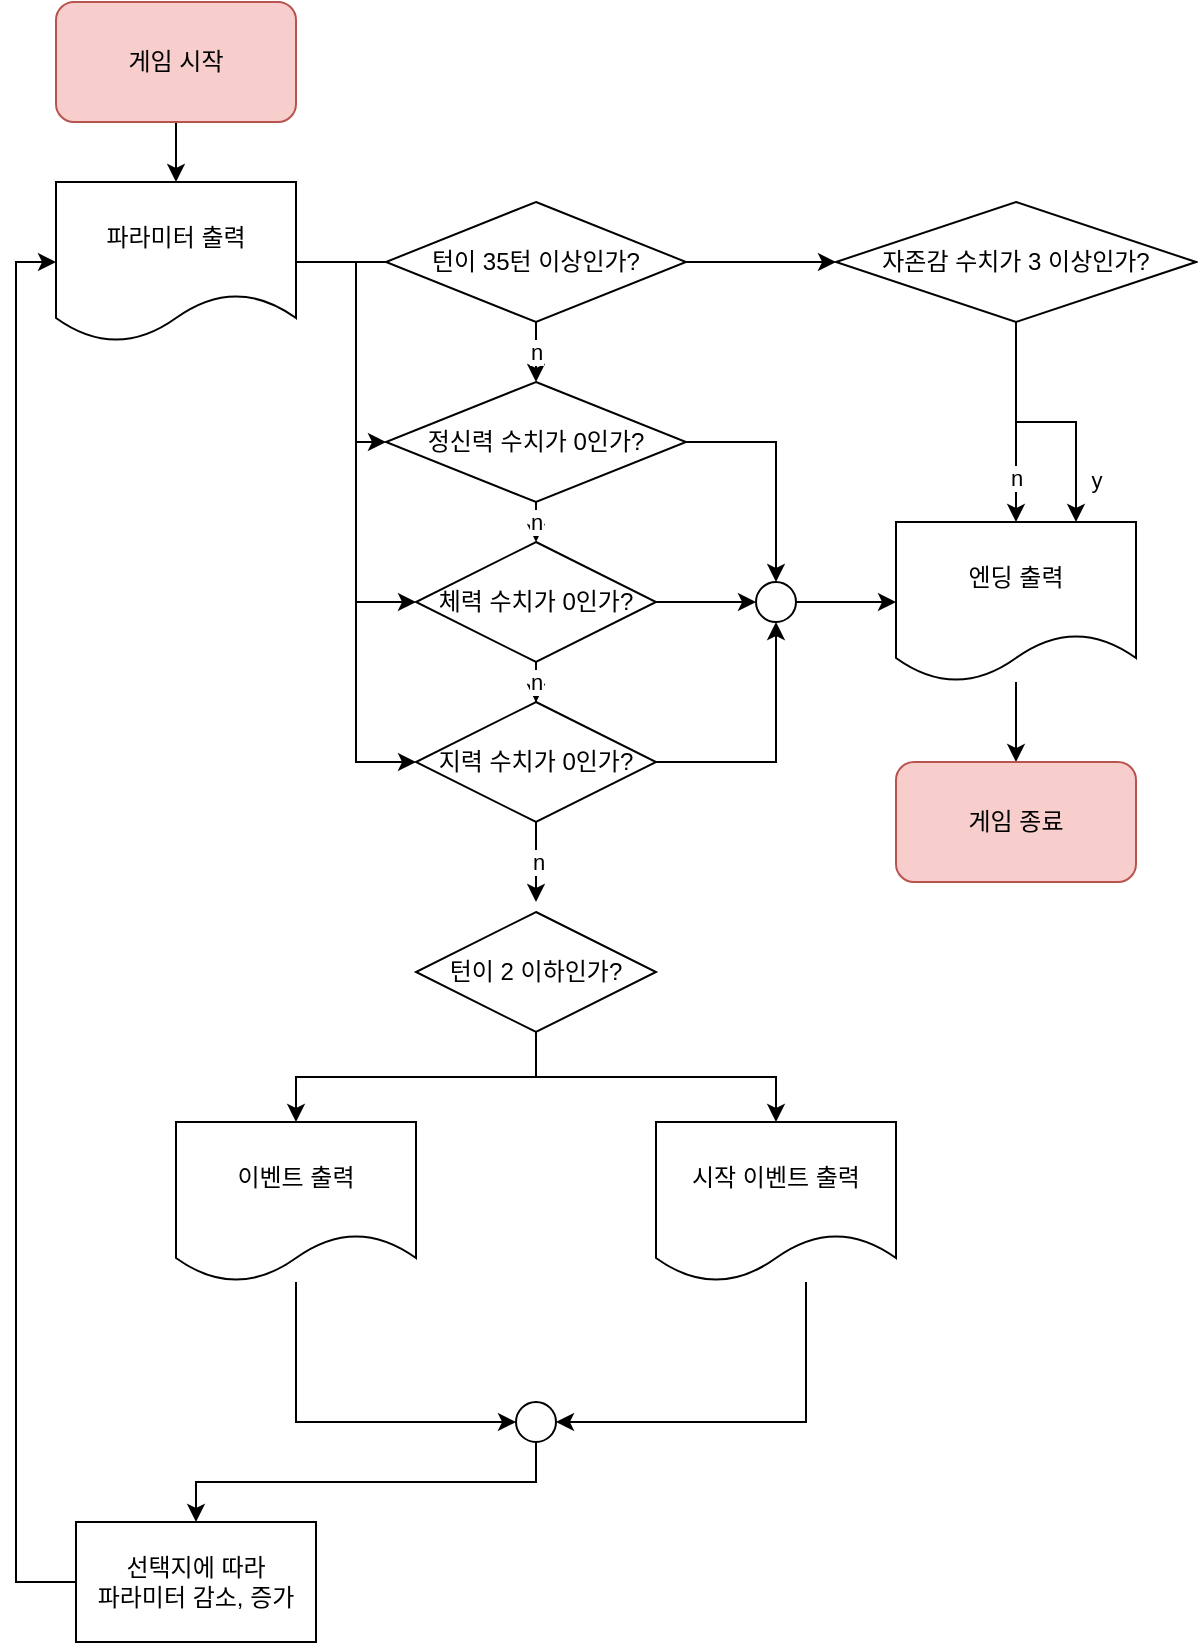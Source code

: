 <mxfile version="18.2.0" type="github">
  <diagram id="TJaeVOELqCG4pDXhmzMv" name="Page-1">
    <mxGraphModel dx="1737" dy="962" grid="1" gridSize="10" guides="1" tooltips="1" connect="1" arrows="1" fold="1" page="1" pageScale="1" pageWidth="827" pageHeight="1169" math="0" shadow="0">
      <root>
        <mxCell id="0" />
        <mxCell id="1" parent="0" />
        <mxCell id="wMz71M8g8H_Ko_5TOCzP-11" style="edgeStyle=orthogonalEdgeStyle;rounded=0;orthogonalLoop=1;jettySize=auto;html=1;entryX=0.5;entryY=0;entryDx=0;entryDy=0;" edge="1" parent="1" source="wMz71M8g8H_Ko_5TOCzP-2" target="wMz71M8g8H_Ko_5TOCzP-6">
          <mxGeometry relative="1" as="geometry" />
        </mxCell>
        <mxCell id="wMz71M8g8H_Ko_5TOCzP-2" value="게임 시작" style="rounded=1;whiteSpace=wrap;html=1;fillColor=#f8cecc;strokeColor=#b85450;" vertex="1" parent="1">
          <mxGeometry x="-680" y="140" width="120" height="60" as="geometry" />
        </mxCell>
        <mxCell id="wMz71M8g8H_Ko_5TOCzP-19" style="edgeStyle=orthogonalEdgeStyle;rounded=0;orthogonalLoop=1;jettySize=auto;html=1;entryX=0;entryY=0.5;entryDx=0;entryDy=0;" edge="1" parent="1" source="wMz71M8g8H_Ko_5TOCzP-6" target="wMz71M8g8H_Ko_5TOCzP-7">
          <mxGeometry relative="1" as="geometry" />
        </mxCell>
        <mxCell id="wMz71M8g8H_Ko_5TOCzP-20" style="edgeStyle=orthogonalEdgeStyle;rounded=0;orthogonalLoop=1;jettySize=auto;html=1;entryX=0;entryY=0.5;entryDx=0;entryDy=0;" edge="1" parent="1" source="wMz71M8g8H_Ko_5TOCzP-6" target="wMz71M8g8H_Ko_5TOCzP-13">
          <mxGeometry relative="1" as="geometry" />
        </mxCell>
        <mxCell id="wMz71M8g8H_Ko_5TOCzP-21" style="edgeStyle=orthogonalEdgeStyle;rounded=0;orthogonalLoop=1;jettySize=auto;html=1;exitX=1;exitY=0.5;exitDx=0;exitDy=0;entryX=0.083;entryY=0.44;entryDx=0;entryDy=0;entryPerimeter=0;" edge="1" parent="1" source="wMz71M8g8H_Ko_5TOCzP-6" target="wMz71M8g8H_Ko_5TOCzP-8">
          <mxGeometry relative="1" as="geometry">
            <Array as="points">
              <mxPoint x="-487" y="270" />
            </Array>
          </mxGeometry>
        </mxCell>
        <mxCell id="wMz71M8g8H_Ko_5TOCzP-32" style="edgeStyle=orthogonalEdgeStyle;rounded=0;orthogonalLoop=1;jettySize=auto;html=1;exitX=1;exitY=0.5;exitDx=0;exitDy=0;entryX=0;entryY=0.5;entryDx=0;entryDy=0;" edge="1" parent="1" source="wMz71M8g8H_Ko_5TOCzP-6" target="wMz71M8g8H_Ko_5TOCzP-12">
          <mxGeometry relative="1" as="geometry">
            <Array as="points">
              <mxPoint x="-530" y="270" />
              <mxPoint x="-530" y="360" />
            </Array>
          </mxGeometry>
        </mxCell>
        <mxCell id="wMz71M8g8H_Ko_5TOCzP-6" value="파라미터 출력" style="shape=document;whiteSpace=wrap;html=1;boundedLbl=1;" vertex="1" parent="1">
          <mxGeometry x="-680" y="230" width="120" height="80" as="geometry" />
        </mxCell>
        <mxCell id="wMz71M8g8H_Ko_5TOCzP-29" style="edgeStyle=orthogonalEdgeStyle;rounded=0;orthogonalLoop=1;jettySize=auto;html=1;entryX=0;entryY=0.5;entryDx=0;entryDy=0;" edge="1" parent="1" source="wMz71M8g8H_Ko_5TOCzP-7" target="wMz71M8g8H_Ko_5TOCzP-27">
          <mxGeometry relative="1" as="geometry" />
        </mxCell>
        <mxCell id="wMz71M8g8H_Ko_5TOCzP-38" style="edgeStyle=orthogonalEdgeStyle;rounded=0;orthogonalLoop=1;jettySize=auto;html=1;exitX=0.5;exitY=1;exitDx=0;exitDy=0;entryX=0.5;entryY=0;entryDx=0;entryDy=0;" edge="1" parent="1" source="wMz71M8g8H_Ko_5TOCzP-7" target="wMz71M8g8H_Ko_5TOCzP-13">
          <mxGeometry relative="1" as="geometry" />
        </mxCell>
        <mxCell id="wMz71M8g8H_Ko_5TOCzP-40" value="n" style="edgeStyle=orthogonalEdgeStyle;rounded=0;orthogonalLoop=1;jettySize=auto;html=1;" edge="1" parent="1" source="wMz71M8g8H_Ko_5TOCzP-7" target="wMz71M8g8H_Ko_5TOCzP-13">
          <mxGeometry relative="1" as="geometry" />
        </mxCell>
        <mxCell id="wMz71M8g8H_Ko_5TOCzP-7" value="체력 수치가 0인가?" style="rhombus;whiteSpace=wrap;html=1;" vertex="1" parent="1">
          <mxGeometry x="-500" y="410" width="120" height="60" as="geometry" />
        </mxCell>
        <mxCell id="wMz71M8g8H_Ko_5TOCzP-22" style="edgeStyle=orthogonalEdgeStyle;rounded=0;orthogonalLoop=1;jettySize=auto;html=1;exitX=1;exitY=0.5;exitDx=0;exitDy=0;entryX=0;entryY=0.5;entryDx=0;entryDy=0;" edge="1" parent="1" source="wMz71M8g8H_Ko_5TOCzP-8" target="wMz71M8g8H_Ko_5TOCzP-9">
          <mxGeometry relative="1" as="geometry" />
        </mxCell>
        <mxCell id="wMz71M8g8H_Ko_5TOCzP-36" value="n" style="edgeStyle=orthogonalEdgeStyle;rounded=0;orthogonalLoop=1;jettySize=auto;html=1;exitX=0.5;exitY=1;exitDx=0;exitDy=0;entryX=0.5;entryY=0;entryDx=0;entryDy=0;" edge="1" parent="1" source="wMz71M8g8H_Ko_5TOCzP-8" target="wMz71M8g8H_Ko_5TOCzP-12">
          <mxGeometry relative="1" as="geometry" />
        </mxCell>
        <mxCell id="wMz71M8g8H_Ko_5TOCzP-8" value="턴이 35턴 이상인가?" style="rhombus;whiteSpace=wrap;html=1;" vertex="1" parent="1">
          <mxGeometry x="-515" y="240" width="150" height="60" as="geometry" />
        </mxCell>
        <mxCell id="wMz71M8g8H_Ko_5TOCzP-33" value="n" style="edgeStyle=orthogonalEdgeStyle;rounded=0;orthogonalLoop=1;jettySize=auto;html=1;entryX=0.5;entryY=0;entryDx=0;entryDy=0;" edge="1" parent="1" source="wMz71M8g8H_Ko_5TOCzP-9" target="wMz71M8g8H_Ko_5TOCzP-14">
          <mxGeometry x="0.556" relative="1" as="geometry">
            <mxPoint as="offset" />
          </mxGeometry>
        </mxCell>
        <mxCell id="wMz71M8g8H_Ko_5TOCzP-34" value="y" style="edgeStyle=orthogonalEdgeStyle;rounded=0;orthogonalLoop=1;jettySize=auto;html=1;exitX=0.5;exitY=1;exitDx=0;exitDy=0;entryX=0.75;entryY=0;entryDx=0;entryDy=0;" edge="1" parent="1" source="wMz71M8g8H_Ko_5TOCzP-9" target="wMz71M8g8H_Ko_5TOCzP-14">
          <mxGeometry x="0.667" y="10" relative="1" as="geometry">
            <mxPoint as="offset" />
          </mxGeometry>
        </mxCell>
        <mxCell id="wMz71M8g8H_Ko_5TOCzP-9" value="자존감 수치가 3 이상인가?" style="rhombus;whiteSpace=wrap;html=1;" vertex="1" parent="1">
          <mxGeometry x="-290" y="240" width="180" height="60" as="geometry" />
        </mxCell>
        <mxCell id="wMz71M8g8H_Ko_5TOCzP-28" style="edgeStyle=orthogonalEdgeStyle;rounded=0;orthogonalLoop=1;jettySize=auto;html=1;entryX=0.5;entryY=0;entryDx=0;entryDy=0;" edge="1" parent="1" source="wMz71M8g8H_Ko_5TOCzP-12" target="wMz71M8g8H_Ko_5TOCzP-27">
          <mxGeometry relative="1" as="geometry" />
        </mxCell>
        <mxCell id="wMz71M8g8H_Ko_5TOCzP-37" value="n" style="edgeStyle=orthogonalEdgeStyle;rounded=0;orthogonalLoop=1;jettySize=auto;html=1;exitX=0.5;exitY=1;exitDx=0;exitDy=0;entryX=0.5;entryY=0;entryDx=0;entryDy=0;" edge="1" parent="1" source="wMz71M8g8H_Ko_5TOCzP-12" target="wMz71M8g8H_Ko_5TOCzP-7">
          <mxGeometry relative="1" as="geometry" />
        </mxCell>
        <mxCell id="wMz71M8g8H_Ko_5TOCzP-12" value="정신력 수치가 0인가?" style="rhombus;whiteSpace=wrap;html=1;" vertex="1" parent="1">
          <mxGeometry x="-515" y="330" width="150" height="60" as="geometry" />
        </mxCell>
        <mxCell id="wMz71M8g8H_Ko_5TOCzP-30" style="edgeStyle=orthogonalEdgeStyle;rounded=0;orthogonalLoop=1;jettySize=auto;html=1;entryX=0.5;entryY=1;entryDx=0;entryDy=0;" edge="1" parent="1" source="wMz71M8g8H_Ko_5TOCzP-13" target="wMz71M8g8H_Ko_5TOCzP-27">
          <mxGeometry relative="1" as="geometry" />
        </mxCell>
        <mxCell id="wMz71M8g8H_Ko_5TOCzP-39" value="n" style="edgeStyle=orthogonalEdgeStyle;rounded=0;orthogonalLoop=1;jettySize=auto;html=1;exitX=0.5;exitY=1;exitDx=0;exitDy=0;" edge="1" parent="1" source="wMz71M8g8H_Ko_5TOCzP-13">
          <mxGeometry relative="1" as="geometry">
            <mxPoint x="-440" y="590" as="targetPoint" />
          </mxGeometry>
        </mxCell>
        <mxCell id="wMz71M8g8H_Ko_5TOCzP-13" value="지력 수치가 0인가?" style="rhombus;whiteSpace=wrap;html=1;" vertex="1" parent="1">
          <mxGeometry x="-500" y="490" width="120" height="60" as="geometry" />
        </mxCell>
        <mxCell id="wMz71M8g8H_Ko_5TOCzP-43" style="edgeStyle=orthogonalEdgeStyle;rounded=0;orthogonalLoop=1;jettySize=auto;html=1;entryX=0.5;entryY=0;entryDx=0;entryDy=0;" edge="1" parent="1" source="wMz71M8g8H_Ko_5TOCzP-14" target="wMz71M8g8H_Ko_5TOCzP-42">
          <mxGeometry relative="1" as="geometry" />
        </mxCell>
        <mxCell id="wMz71M8g8H_Ko_5TOCzP-14" value="엔딩 출력" style="shape=document;whiteSpace=wrap;html=1;boundedLbl=1;" vertex="1" parent="1">
          <mxGeometry x="-260" y="400" width="120" height="80" as="geometry" />
        </mxCell>
        <mxCell id="wMz71M8g8H_Ko_5TOCzP-31" value="" style="edgeStyle=orthogonalEdgeStyle;rounded=0;orthogonalLoop=1;jettySize=auto;html=1;" edge="1" parent="1" source="wMz71M8g8H_Ko_5TOCzP-27" target="wMz71M8g8H_Ko_5TOCzP-14">
          <mxGeometry relative="1" as="geometry" />
        </mxCell>
        <mxCell id="wMz71M8g8H_Ko_5TOCzP-27" value="" style="ellipse;whiteSpace=wrap;html=1;aspect=fixed;" vertex="1" parent="1">
          <mxGeometry x="-330" y="430" width="20" height="20" as="geometry" />
        </mxCell>
        <mxCell id="wMz71M8g8H_Ko_5TOCzP-42" value="게임 종료" style="rounded=1;whiteSpace=wrap;html=1;fillColor=#f8cecc;strokeColor=#b85450;" vertex="1" parent="1">
          <mxGeometry x="-260" y="520" width="120" height="60" as="geometry" />
        </mxCell>
        <mxCell id="wMz71M8g8H_Ko_5TOCzP-54" style="edgeStyle=orthogonalEdgeStyle;rounded=0;orthogonalLoop=1;jettySize=auto;html=1;entryX=0;entryY=0.5;entryDx=0;entryDy=0;" edge="1" parent="1" source="wMz71M8g8H_Ko_5TOCzP-44" target="wMz71M8g8H_Ko_5TOCzP-53">
          <mxGeometry relative="1" as="geometry">
            <Array as="points">
              <mxPoint x="-560" y="850" />
            </Array>
          </mxGeometry>
        </mxCell>
        <mxCell id="wMz71M8g8H_Ko_5TOCzP-44" value="이벤트 출력" style="shape=document;whiteSpace=wrap;html=1;boundedLbl=1;" vertex="1" parent="1">
          <mxGeometry x="-620" y="700" width="120" height="80" as="geometry" />
        </mxCell>
        <mxCell id="wMz71M8g8H_Ko_5TOCzP-47" style="edgeStyle=orthogonalEdgeStyle;rounded=0;orthogonalLoop=1;jettySize=auto;html=1;exitX=0.5;exitY=1;exitDx=0;exitDy=0;entryX=0.5;entryY=0;entryDx=0;entryDy=0;" edge="1" parent="1" source="wMz71M8g8H_Ko_5TOCzP-45" target="wMz71M8g8H_Ko_5TOCzP-46">
          <mxGeometry relative="1" as="geometry" />
        </mxCell>
        <mxCell id="wMz71M8g8H_Ko_5TOCzP-48" style="edgeStyle=orthogonalEdgeStyle;rounded=0;orthogonalLoop=1;jettySize=auto;html=1;entryX=0.5;entryY=0;entryDx=0;entryDy=0;" edge="1" parent="1" source="wMz71M8g8H_Ko_5TOCzP-45" target="wMz71M8g8H_Ko_5TOCzP-44">
          <mxGeometry relative="1" as="geometry" />
        </mxCell>
        <mxCell id="wMz71M8g8H_Ko_5TOCzP-45" value="턴이 2 이하인가?" style="rhombus;whiteSpace=wrap;html=1;" vertex="1" parent="1">
          <mxGeometry x="-500" y="595" width="120" height="60" as="geometry" />
        </mxCell>
        <mxCell id="wMz71M8g8H_Ko_5TOCzP-55" style="edgeStyle=orthogonalEdgeStyle;rounded=0;orthogonalLoop=1;jettySize=auto;html=1;entryX=1;entryY=0.5;entryDx=0;entryDy=0;" edge="1" parent="1" source="wMz71M8g8H_Ko_5TOCzP-46" target="wMz71M8g8H_Ko_5TOCzP-53">
          <mxGeometry relative="1" as="geometry">
            <Array as="points">
              <mxPoint x="-305" y="850" />
            </Array>
          </mxGeometry>
        </mxCell>
        <mxCell id="wMz71M8g8H_Ko_5TOCzP-46" value="시작 이벤트 출력" style="shape=document;whiteSpace=wrap;html=1;boundedLbl=1;" vertex="1" parent="1">
          <mxGeometry x="-380" y="700" width="120" height="80" as="geometry" />
        </mxCell>
        <mxCell id="wMz71M8g8H_Ko_5TOCzP-57" style="edgeStyle=orthogonalEdgeStyle;rounded=0;orthogonalLoop=1;jettySize=auto;html=1;exitX=0.5;exitY=1;exitDx=0;exitDy=0;entryX=0.5;entryY=0;entryDx=0;entryDy=0;" edge="1" parent="1" source="wMz71M8g8H_Ko_5TOCzP-53" target="wMz71M8g8H_Ko_5TOCzP-56">
          <mxGeometry relative="1" as="geometry" />
        </mxCell>
        <mxCell id="wMz71M8g8H_Ko_5TOCzP-53" value="" style="ellipse;whiteSpace=wrap;html=1;aspect=fixed;" vertex="1" parent="1">
          <mxGeometry x="-450" y="840" width="20" height="20" as="geometry" />
        </mxCell>
        <mxCell id="wMz71M8g8H_Ko_5TOCzP-59" style="edgeStyle=orthogonalEdgeStyle;rounded=0;orthogonalLoop=1;jettySize=auto;html=1;entryX=0;entryY=0.5;entryDx=0;entryDy=0;" edge="1" parent="1" source="wMz71M8g8H_Ko_5TOCzP-56" target="wMz71M8g8H_Ko_5TOCzP-6">
          <mxGeometry relative="1" as="geometry">
            <Array as="points">
              <mxPoint x="-700" y="930" />
              <mxPoint x="-700" y="270" />
            </Array>
          </mxGeometry>
        </mxCell>
        <mxCell id="wMz71M8g8H_Ko_5TOCzP-56" value="선택지에 따라&lt;br&gt;파라미터 감소, 증가" style="rounded=0;whiteSpace=wrap;html=1;" vertex="1" parent="1">
          <mxGeometry x="-670" y="900" width="120" height="60" as="geometry" />
        </mxCell>
      </root>
    </mxGraphModel>
  </diagram>
</mxfile>
